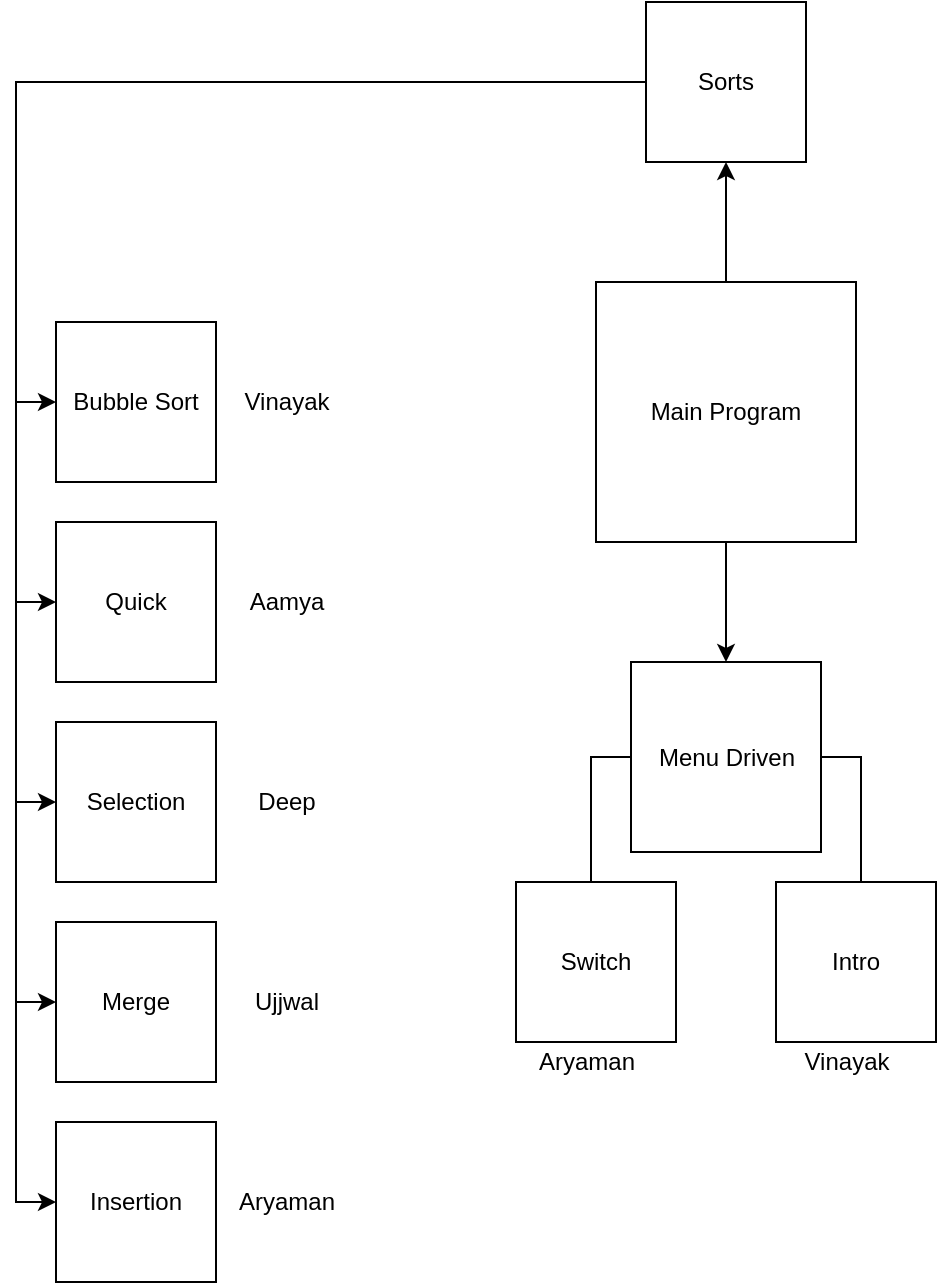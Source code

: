 <mxfile version="20.5.3" type="github">
  <diagram id="8e5bhSPHla1KySngh2P2" name="Page-1">
    <mxGraphModel dx="1449" dy="618" grid="1" gridSize="10" guides="1" tooltips="1" connect="1" arrows="1" fold="1" page="1" pageScale="1" pageWidth="850" pageHeight="1100" math="0" shadow="0">
      <root>
        <mxCell id="0" />
        <mxCell id="1" parent="0" />
        <mxCell id="bTu1hxUoZG-RKfqy8-8c-2" value="Bubble Sort" style="whiteSpace=wrap;html=1;aspect=fixed;" vertex="1" parent="1">
          <mxGeometry x="270" y="380" width="80" height="80" as="geometry" />
        </mxCell>
        <mxCell id="bTu1hxUoZG-RKfqy8-8c-3" value="Vinayak" style="text;html=1;align=center;verticalAlign=middle;resizable=0;points=[];autosize=1;strokeColor=none;fillColor=none;" vertex="1" parent="1">
          <mxGeometry x="350" y="405" width="70" height="30" as="geometry" />
        </mxCell>
        <mxCell id="bTu1hxUoZG-RKfqy8-8c-5" value="Quick" style="whiteSpace=wrap;html=1;aspect=fixed;" vertex="1" parent="1">
          <mxGeometry x="270" y="480" width="80" height="80" as="geometry" />
        </mxCell>
        <mxCell id="bTu1hxUoZG-RKfqy8-8c-6" value="Aamya" style="text;html=1;align=center;verticalAlign=middle;resizable=0;points=[];autosize=1;strokeColor=none;fillColor=none;" vertex="1" parent="1">
          <mxGeometry x="355" y="505" width="60" height="30" as="geometry" />
        </mxCell>
        <mxCell id="bTu1hxUoZG-RKfqy8-8c-7" value="Selection" style="whiteSpace=wrap;html=1;aspect=fixed;" vertex="1" parent="1">
          <mxGeometry x="270" y="580" width="80" height="80" as="geometry" />
        </mxCell>
        <mxCell id="bTu1hxUoZG-RKfqy8-8c-8" value="Deep" style="text;html=1;align=center;verticalAlign=middle;resizable=0;points=[];autosize=1;strokeColor=none;fillColor=none;" vertex="1" parent="1">
          <mxGeometry x="360" y="605" width="50" height="30" as="geometry" />
        </mxCell>
        <mxCell id="bTu1hxUoZG-RKfqy8-8c-9" value="Merge" style="whiteSpace=wrap;html=1;aspect=fixed;" vertex="1" parent="1">
          <mxGeometry x="270" y="680" width="80" height="80" as="geometry" />
        </mxCell>
        <mxCell id="bTu1hxUoZG-RKfqy8-8c-10" value="Ujjwal" style="text;html=1;align=center;verticalAlign=middle;resizable=0;points=[];autosize=1;strokeColor=none;fillColor=none;" vertex="1" parent="1">
          <mxGeometry x="355" y="705" width="60" height="30" as="geometry" />
        </mxCell>
        <mxCell id="bTu1hxUoZG-RKfqy8-8c-11" value="Insertion" style="whiteSpace=wrap;html=1;aspect=fixed;" vertex="1" parent="1">
          <mxGeometry x="270" y="780" width="80" height="80" as="geometry" />
        </mxCell>
        <mxCell id="bTu1hxUoZG-RKfqy8-8c-12" value="Aryaman" style="text;html=1;align=center;verticalAlign=middle;resizable=0;points=[];autosize=1;strokeColor=none;fillColor=none;" vertex="1" parent="1">
          <mxGeometry x="350" y="805" width="70" height="30" as="geometry" />
        </mxCell>
        <mxCell id="bTu1hxUoZG-RKfqy8-8c-22" style="edgeStyle=orthogonalEdgeStyle;rounded=0;orthogonalLoop=1;jettySize=auto;html=1;exitX=0.5;exitY=1;exitDx=0;exitDy=0;entryX=0.5;entryY=0;entryDx=0;entryDy=0;" edge="1" parent="1" source="bTu1hxUoZG-RKfqy8-8c-13" target="bTu1hxUoZG-RKfqy8-8c-14">
          <mxGeometry relative="1" as="geometry" />
        </mxCell>
        <mxCell id="bTu1hxUoZG-RKfqy8-8c-36" style="edgeStyle=orthogonalEdgeStyle;rounded=0;orthogonalLoop=1;jettySize=auto;html=1;exitX=0.5;exitY=0;exitDx=0;exitDy=0;entryX=0.5;entryY=1;entryDx=0;entryDy=0;" edge="1" parent="1" source="bTu1hxUoZG-RKfqy8-8c-13" target="bTu1hxUoZG-RKfqy8-8c-25">
          <mxGeometry relative="1" as="geometry" />
        </mxCell>
        <mxCell id="bTu1hxUoZG-RKfqy8-8c-13" value="Main Program" style="whiteSpace=wrap;html=1;aspect=fixed;" vertex="1" parent="1">
          <mxGeometry x="540" y="360" width="130" height="130" as="geometry" />
        </mxCell>
        <mxCell id="bTu1hxUoZG-RKfqy8-8c-20" style="edgeStyle=orthogonalEdgeStyle;rounded=0;orthogonalLoop=1;jettySize=auto;html=1;exitX=0;exitY=0.5;exitDx=0;exitDy=0;" edge="1" parent="1" source="bTu1hxUoZG-RKfqy8-8c-14" target="bTu1hxUoZG-RKfqy8-8c-18">
          <mxGeometry relative="1" as="geometry" />
        </mxCell>
        <mxCell id="bTu1hxUoZG-RKfqy8-8c-21" style="edgeStyle=orthogonalEdgeStyle;rounded=0;orthogonalLoop=1;jettySize=auto;html=1;exitX=1;exitY=0.5;exitDx=0;exitDy=0;entryX=0.5;entryY=0;entryDx=0;entryDy=0;" edge="1" parent="1" source="bTu1hxUoZG-RKfqy8-8c-14" target="bTu1hxUoZG-RKfqy8-8c-19">
          <mxGeometry relative="1" as="geometry" />
        </mxCell>
        <mxCell id="bTu1hxUoZG-RKfqy8-8c-14" value="Menu Driven" style="whiteSpace=wrap;html=1;aspect=fixed;" vertex="1" parent="1">
          <mxGeometry x="557.5" y="550" width="95" height="95" as="geometry" />
        </mxCell>
        <mxCell id="bTu1hxUoZG-RKfqy8-8c-18" value="Switch" style="whiteSpace=wrap;html=1;aspect=fixed;" vertex="1" parent="1">
          <mxGeometry x="500" y="660" width="80" height="80" as="geometry" />
        </mxCell>
        <mxCell id="bTu1hxUoZG-RKfqy8-8c-19" value="Intro" style="whiteSpace=wrap;html=1;aspect=fixed;" vertex="1" parent="1">
          <mxGeometry x="630" y="660" width="80" height="80" as="geometry" />
        </mxCell>
        <mxCell id="bTu1hxUoZG-RKfqy8-8c-23" value="Aryaman" style="text;html=1;align=center;verticalAlign=middle;resizable=0;points=[];autosize=1;strokeColor=none;fillColor=none;" vertex="1" parent="1">
          <mxGeometry x="500" y="735" width="70" height="30" as="geometry" />
        </mxCell>
        <mxCell id="bTu1hxUoZG-RKfqy8-8c-24" value="Vinayak" style="text;html=1;align=center;verticalAlign=middle;resizable=0;points=[];autosize=1;strokeColor=none;fillColor=none;" vertex="1" parent="1">
          <mxGeometry x="630" y="735" width="70" height="30" as="geometry" />
        </mxCell>
        <mxCell id="bTu1hxUoZG-RKfqy8-8c-31" style="edgeStyle=orthogonalEdgeStyle;rounded=0;orthogonalLoop=1;jettySize=auto;html=1;exitX=0;exitY=0.5;exitDx=0;exitDy=0;entryX=0;entryY=0.5;entryDx=0;entryDy=0;" edge="1" parent="1" source="bTu1hxUoZG-RKfqy8-8c-25" target="bTu1hxUoZG-RKfqy8-8c-2">
          <mxGeometry relative="1" as="geometry" />
        </mxCell>
        <mxCell id="bTu1hxUoZG-RKfqy8-8c-32" style="edgeStyle=orthogonalEdgeStyle;rounded=0;orthogonalLoop=1;jettySize=auto;html=1;exitX=0;exitY=0.5;exitDx=0;exitDy=0;entryX=0;entryY=0.5;entryDx=0;entryDy=0;" edge="1" parent="1" source="bTu1hxUoZG-RKfqy8-8c-25" target="bTu1hxUoZG-RKfqy8-8c-5">
          <mxGeometry relative="1" as="geometry" />
        </mxCell>
        <mxCell id="bTu1hxUoZG-RKfqy8-8c-33" style="edgeStyle=orthogonalEdgeStyle;rounded=0;orthogonalLoop=1;jettySize=auto;html=1;exitX=0;exitY=0.5;exitDx=0;exitDy=0;entryX=0;entryY=0.5;entryDx=0;entryDy=0;" edge="1" parent="1" source="bTu1hxUoZG-RKfqy8-8c-25" target="bTu1hxUoZG-RKfqy8-8c-7">
          <mxGeometry relative="1" as="geometry" />
        </mxCell>
        <mxCell id="bTu1hxUoZG-RKfqy8-8c-34" style="edgeStyle=orthogonalEdgeStyle;rounded=0;orthogonalLoop=1;jettySize=auto;html=1;exitX=0;exitY=0.5;exitDx=0;exitDy=0;entryX=0;entryY=0.5;entryDx=0;entryDy=0;" edge="1" parent="1" source="bTu1hxUoZG-RKfqy8-8c-25" target="bTu1hxUoZG-RKfqy8-8c-9">
          <mxGeometry relative="1" as="geometry" />
        </mxCell>
        <mxCell id="bTu1hxUoZG-RKfqy8-8c-35" style="edgeStyle=orthogonalEdgeStyle;rounded=0;orthogonalLoop=1;jettySize=auto;html=1;exitX=0;exitY=0.5;exitDx=0;exitDy=0;entryX=0;entryY=0.5;entryDx=0;entryDy=0;" edge="1" parent="1" source="bTu1hxUoZG-RKfqy8-8c-25" target="bTu1hxUoZG-RKfqy8-8c-11">
          <mxGeometry relative="1" as="geometry" />
        </mxCell>
        <mxCell id="bTu1hxUoZG-RKfqy8-8c-25" value="Sorts" style="whiteSpace=wrap;html=1;aspect=fixed;" vertex="1" parent="1">
          <mxGeometry x="565" y="220" width="80" height="80" as="geometry" />
        </mxCell>
      </root>
    </mxGraphModel>
  </diagram>
</mxfile>
